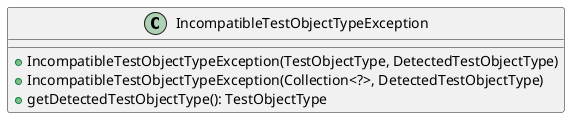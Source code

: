 @startuml

    class IncompatibleTestObjectTypeException [[IncompatibleTestObjectTypeException.html]] {
        +IncompatibleTestObjectTypeException(TestObjectType, DetectedTestObjectType)
        +IncompatibleTestObjectTypeException(Collection<?>, DetectedTestObjectType)
        +getDetectedTestObjectType(): TestObjectType
    }

@enduml
